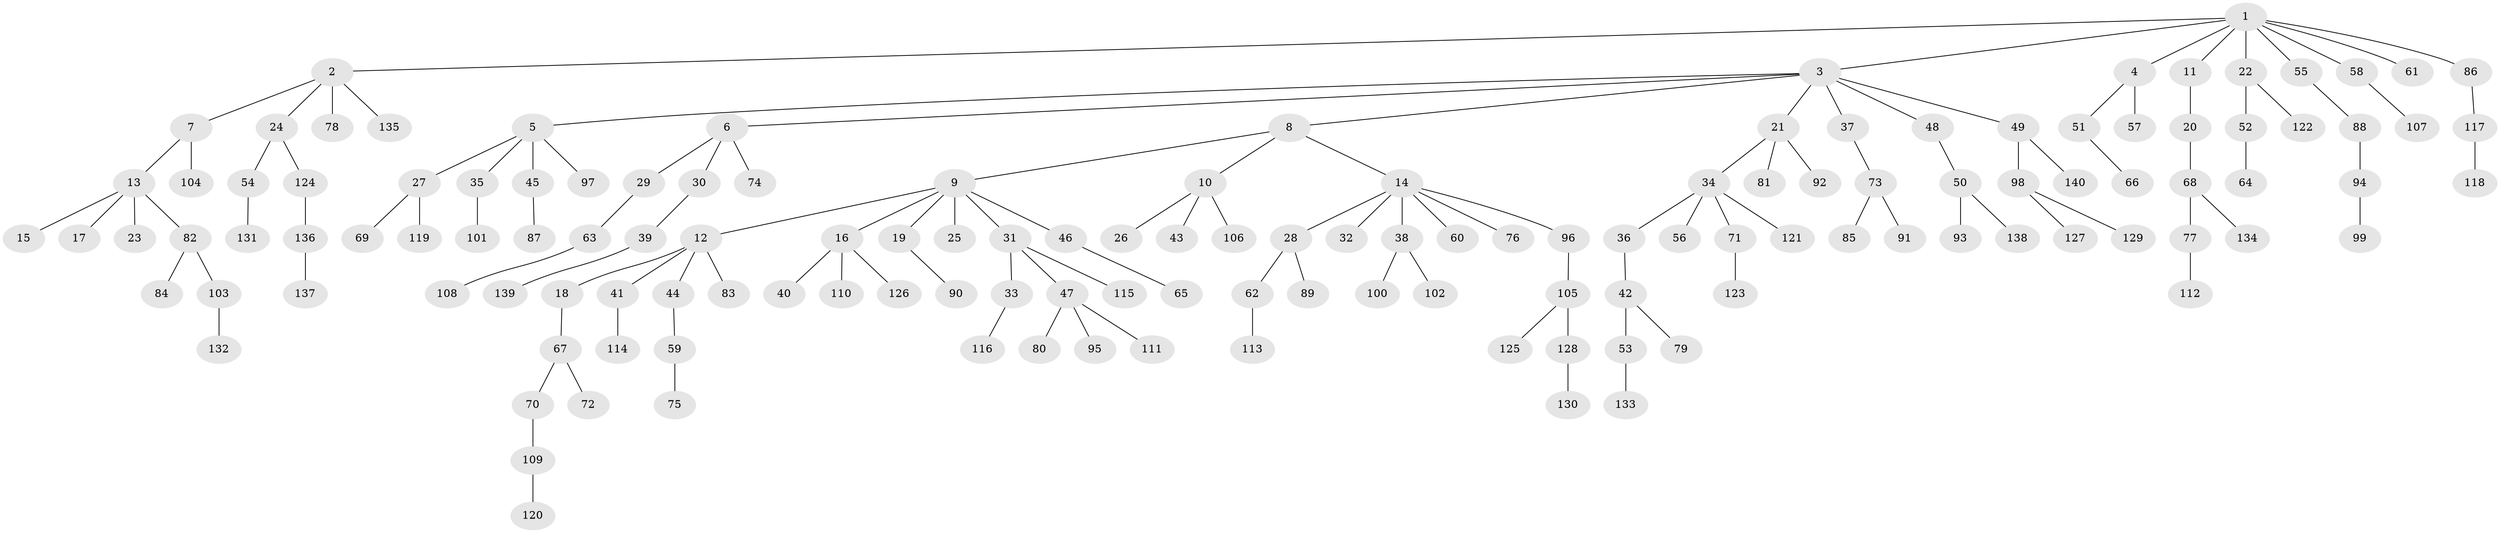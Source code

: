 // coarse degree distribution, {9: 0.021505376344086023, 4: 0.053763440860215055, 8: 0.010752688172043012, 3: 0.07526881720430108, 2: 0.24731182795698925, 6: 0.021505376344086023, 1: 0.5591397849462365, 7: 0.010752688172043012}
// Generated by graph-tools (version 1.1) at 2025/52/02/27/25 19:52:12]
// undirected, 140 vertices, 139 edges
graph export_dot {
graph [start="1"]
  node [color=gray90,style=filled];
  1;
  2;
  3;
  4;
  5;
  6;
  7;
  8;
  9;
  10;
  11;
  12;
  13;
  14;
  15;
  16;
  17;
  18;
  19;
  20;
  21;
  22;
  23;
  24;
  25;
  26;
  27;
  28;
  29;
  30;
  31;
  32;
  33;
  34;
  35;
  36;
  37;
  38;
  39;
  40;
  41;
  42;
  43;
  44;
  45;
  46;
  47;
  48;
  49;
  50;
  51;
  52;
  53;
  54;
  55;
  56;
  57;
  58;
  59;
  60;
  61;
  62;
  63;
  64;
  65;
  66;
  67;
  68;
  69;
  70;
  71;
  72;
  73;
  74;
  75;
  76;
  77;
  78;
  79;
  80;
  81;
  82;
  83;
  84;
  85;
  86;
  87;
  88;
  89;
  90;
  91;
  92;
  93;
  94;
  95;
  96;
  97;
  98;
  99;
  100;
  101;
  102;
  103;
  104;
  105;
  106;
  107;
  108;
  109;
  110;
  111;
  112;
  113;
  114;
  115;
  116;
  117;
  118;
  119;
  120;
  121;
  122;
  123;
  124;
  125;
  126;
  127;
  128;
  129;
  130;
  131;
  132;
  133;
  134;
  135;
  136;
  137;
  138;
  139;
  140;
  1 -- 2;
  1 -- 3;
  1 -- 4;
  1 -- 11;
  1 -- 22;
  1 -- 55;
  1 -- 58;
  1 -- 61;
  1 -- 86;
  2 -- 7;
  2 -- 24;
  2 -- 78;
  2 -- 135;
  3 -- 5;
  3 -- 6;
  3 -- 8;
  3 -- 21;
  3 -- 37;
  3 -- 48;
  3 -- 49;
  4 -- 51;
  4 -- 57;
  5 -- 27;
  5 -- 35;
  5 -- 45;
  5 -- 97;
  6 -- 29;
  6 -- 30;
  6 -- 74;
  7 -- 13;
  7 -- 104;
  8 -- 9;
  8 -- 10;
  8 -- 14;
  9 -- 12;
  9 -- 16;
  9 -- 19;
  9 -- 25;
  9 -- 31;
  9 -- 46;
  10 -- 26;
  10 -- 43;
  10 -- 106;
  11 -- 20;
  12 -- 18;
  12 -- 41;
  12 -- 44;
  12 -- 83;
  13 -- 15;
  13 -- 17;
  13 -- 23;
  13 -- 82;
  14 -- 28;
  14 -- 32;
  14 -- 38;
  14 -- 60;
  14 -- 76;
  14 -- 96;
  16 -- 40;
  16 -- 110;
  16 -- 126;
  18 -- 67;
  19 -- 90;
  20 -- 68;
  21 -- 34;
  21 -- 81;
  21 -- 92;
  22 -- 52;
  22 -- 122;
  24 -- 54;
  24 -- 124;
  27 -- 69;
  27 -- 119;
  28 -- 62;
  28 -- 89;
  29 -- 63;
  30 -- 39;
  31 -- 33;
  31 -- 47;
  31 -- 115;
  33 -- 116;
  34 -- 36;
  34 -- 56;
  34 -- 71;
  34 -- 121;
  35 -- 101;
  36 -- 42;
  37 -- 73;
  38 -- 100;
  38 -- 102;
  39 -- 139;
  41 -- 114;
  42 -- 53;
  42 -- 79;
  44 -- 59;
  45 -- 87;
  46 -- 65;
  47 -- 80;
  47 -- 95;
  47 -- 111;
  48 -- 50;
  49 -- 98;
  49 -- 140;
  50 -- 93;
  50 -- 138;
  51 -- 66;
  52 -- 64;
  53 -- 133;
  54 -- 131;
  55 -- 88;
  58 -- 107;
  59 -- 75;
  62 -- 113;
  63 -- 108;
  67 -- 70;
  67 -- 72;
  68 -- 77;
  68 -- 134;
  70 -- 109;
  71 -- 123;
  73 -- 85;
  73 -- 91;
  77 -- 112;
  82 -- 84;
  82 -- 103;
  86 -- 117;
  88 -- 94;
  94 -- 99;
  96 -- 105;
  98 -- 127;
  98 -- 129;
  103 -- 132;
  105 -- 125;
  105 -- 128;
  109 -- 120;
  117 -- 118;
  124 -- 136;
  128 -- 130;
  136 -- 137;
}
